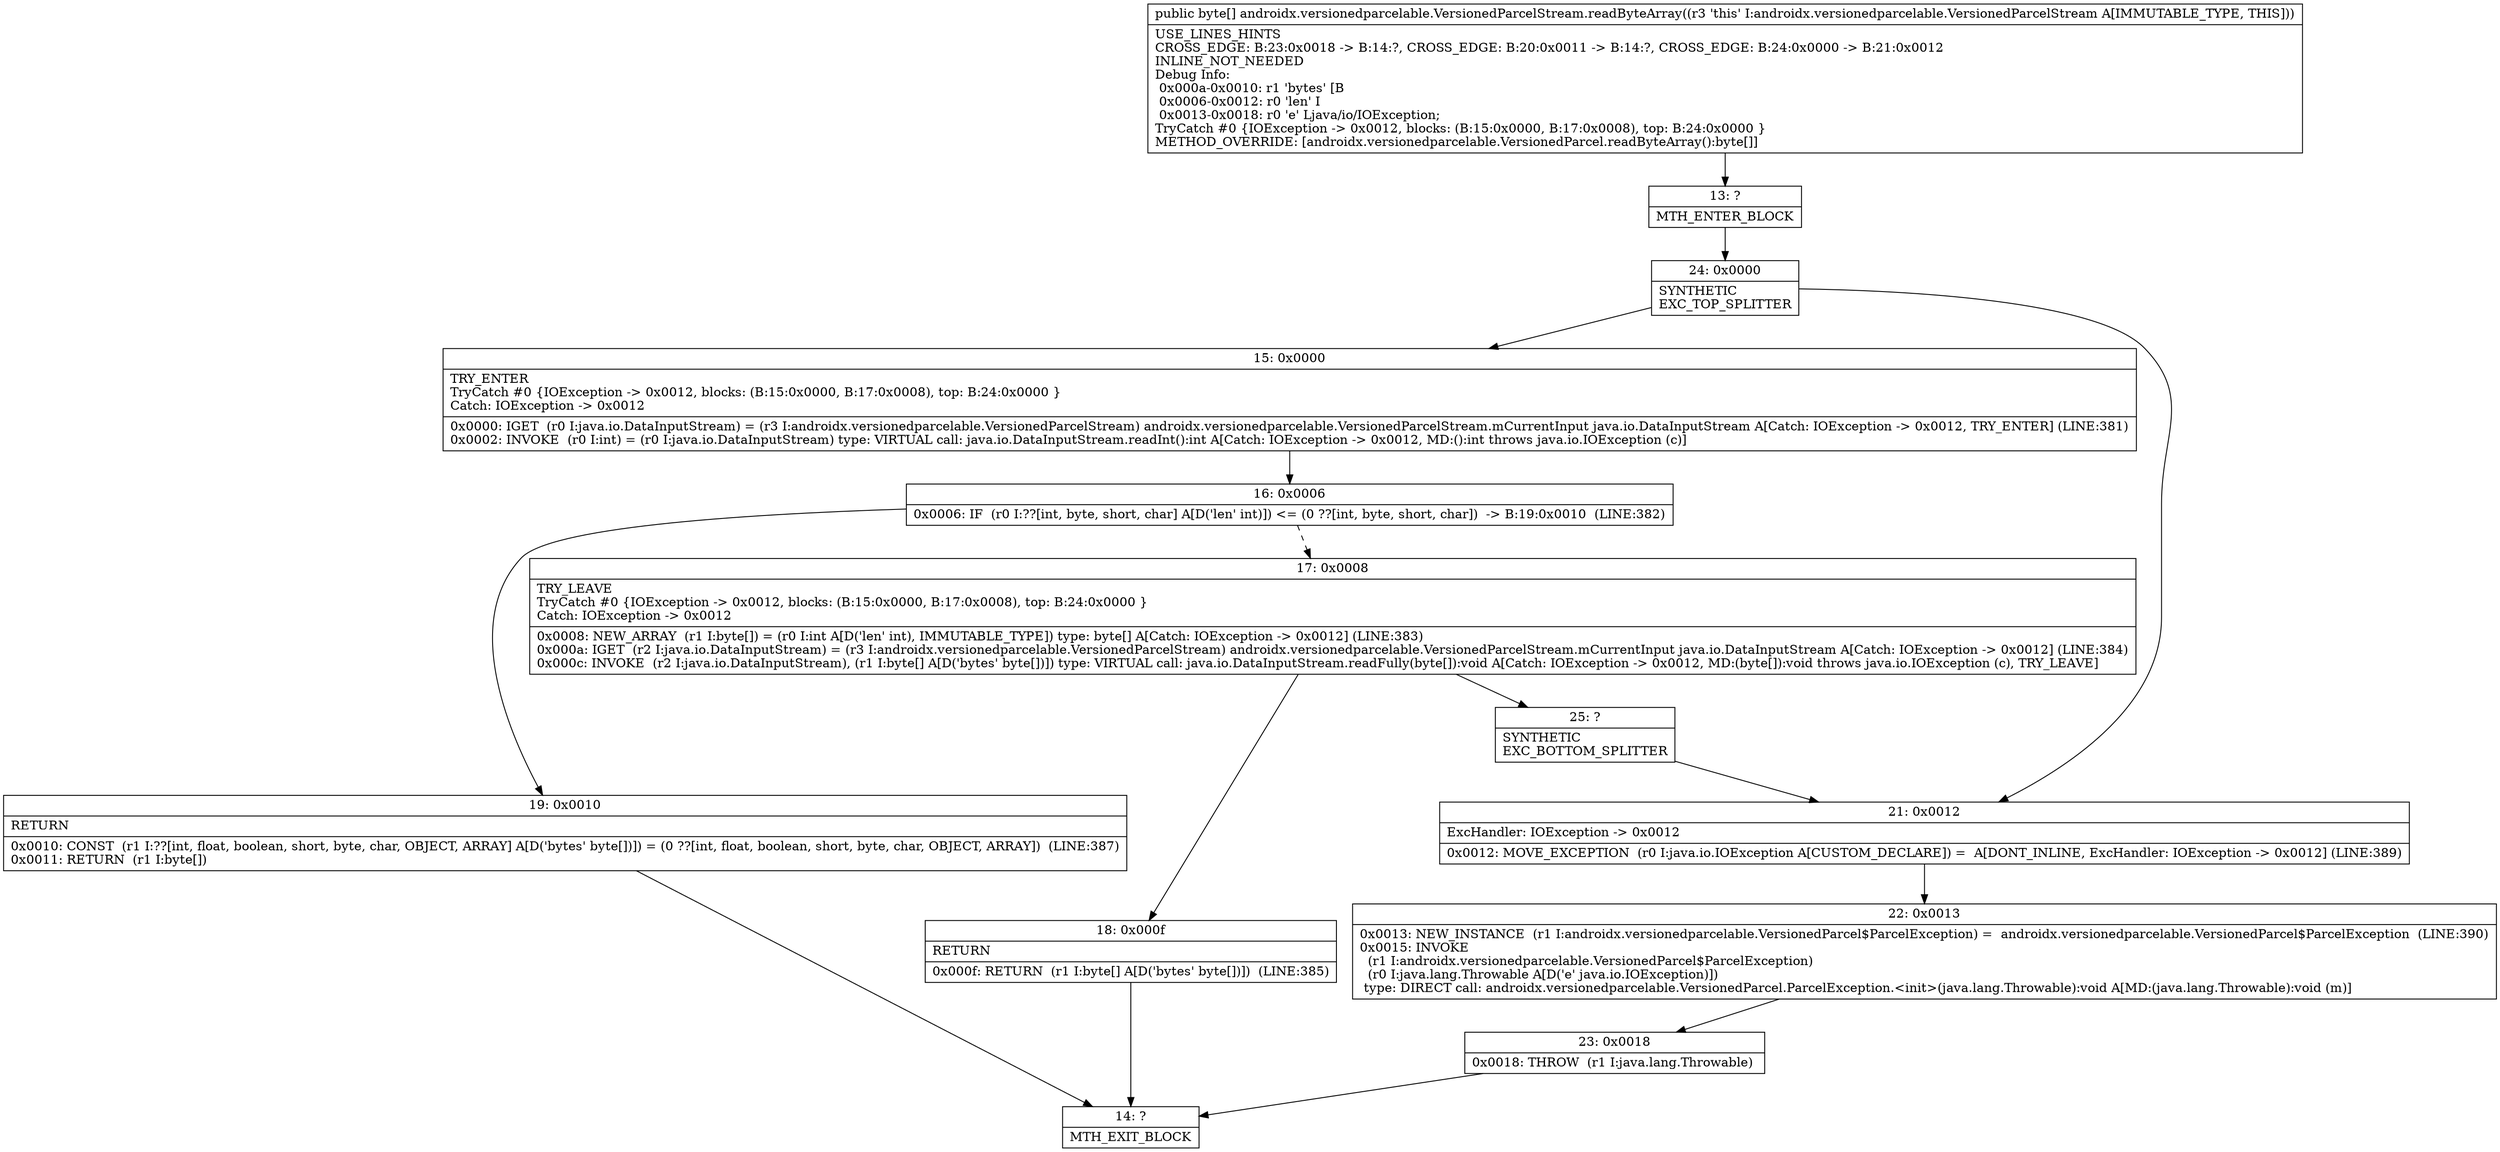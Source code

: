 digraph "CFG forandroidx.versionedparcelable.VersionedParcelStream.readByteArray()[B" {
Node_13 [shape=record,label="{13\:\ ?|MTH_ENTER_BLOCK\l}"];
Node_24 [shape=record,label="{24\:\ 0x0000|SYNTHETIC\lEXC_TOP_SPLITTER\l}"];
Node_15 [shape=record,label="{15\:\ 0x0000|TRY_ENTER\lTryCatch #0 \{IOException \-\> 0x0012, blocks: (B:15:0x0000, B:17:0x0008), top: B:24:0x0000 \}\lCatch: IOException \-\> 0x0012\l|0x0000: IGET  (r0 I:java.io.DataInputStream) = (r3 I:androidx.versionedparcelable.VersionedParcelStream) androidx.versionedparcelable.VersionedParcelStream.mCurrentInput java.io.DataInputStream A[Catch: IOException \-\> 0x0012, TRY_ENTER] (LINE:381)\l0x0002: INVOKE  (r0 I:int) = (r0 I:java.io.DataInputStream) type: VIRTUAL call: java.io.DataInputStream.readInt():int A[Catch: IOException \-\> 0x0012, MD:():int throws java.io.IOException (c)]\l}"];
Node_16 [shape=record,label="{16\:\ 0x0006|0x0006: IF  (r0 I:??[int, byte, short, char] A[D('len' int)]) \<= (0 ??[int, byte, short, char])  \-\> B:19:0x0010  (LINE:382)\l}"];
Node_17 [shape=record,label="{17\:\ 0x0008|TRY_LEAVE\lTryCatch #0 \{IOException \-\> 0x0012, blocks: (B:15:0x0000, B:17:0x0008), top: B:24:0x0000 \}\lCatch: IOException \-\> 0x0012\l|0x0008: NEW_ARRAY  (r1 I:byte[]) = (r0 I:int A[D('len' int), IMMUTABLE_TYPE]) type: byte[] A[Catch: IOException \-\> 0x0012] (LINE:383)\l0x000a: IGET  (r2 I:java.io.DataInputStream) = (r3 I:androidx.versionedparcelable.VersionedParcelStream) androidx.versionedparcelable.VersionedParcelStream.mCurrentInput java.io.DataInputStream A[Catch: IOException \-\> 0x0012] (LINE:384)\l0x000c: INVOKE  (r2 I:java.io.DataInputStream), (r1 I:byte[] A[D('bytes' byte[])]) type: VIRTUAL call: java.io.DataInputStream.readFully(byte[]):void A[Catch: IOException \-\> 0x0012, MD:(byte[]):void throws java.io.IOException (c), TRY_LEAVE]\l}"];
Node_18 [shape=record,label="{18\:\ 0x000f|RETURN\l|0x000f: RETURN  (r1 I:byte[] A[D('bytes' byte[])])  (LINE:385)\l}"];
Node_14 [shape=record,label="{14\:\ ?|MTH_EXIT_BLOCK\l}"];
Node_25 [shape=record,label="{25\:\ ?|SYNTHETIC\lEXC_BOTTOM_SPLITTER\l}"];
Node_19 [shape=record,label="{19\:\ 0x0010|RETURN\l|0x0010: CONST  (r1 I:??[int, float, boolean, short, byte, char, OBJECT, ARRAY] A[D('bytes' byte[])]) = (0 ??[int, float, boolean, short, byte, char, OBJECT, ARRAY])  (LINE:387)\l0x0011: RETURN  (r1 I:byte[]) \l}"];
Node_21 [shape=record,label="{21\:\ 0x0012|ExcHandler: IOException \-\> 0x0012\l|0x0012: MOVE_EXCEPTION  (r0 I:java.io.IOException A[CUSTOM_DECLARE]) =  A[DONT_INLINE, ExcHandler: IOException \-\> 0x0012] (LINE:389)\l}"];
Node_22 [shape=record,label="{22\:\ 0x0013|0x0013: NEW_INSTANCE  (r1 I:androidx.versionedparcelable.VersionedParcel$ParcelException) =  androidx.versionedparcelable.VersionedParcel$ParcelException  (LINE:390)\l0x0015: INVOKE  \l  (r1 I:androidx.versionedparcelable.VersionedParcel$ParcelException)\l  (r0 I:java.lang.Throwable A[D('e' java.io.IOException)])\l type: DIRECT call: androidx.versionedparcelable.VersionedParcel.ParcelException.\<init\>(java.lang.Throwable):void A[MD:(java.lang.Throwable):void (m)]\l}"];
Node_23 [shape=record,label="{23\:\ 0x0018|0x0018: THROW  (r1 I:java.lang.Throwable) \l}"];
MethodNode[shape=record,label="{public byte[] androidx.versionedparcelable.VersionedParcelStream.readByteArray((r3 'this' I:androidx.versionedparcelable.VersionedParcelStream A[IMMUTABLE_TYPE, THIS]))  | USE_LINES_HINTS\lCROSS_EDGE: B:23:0x0018 \-\> B:14:?, CROSS_EDGE: B:20:0x0011 \-\> B:14:?, CROSS_EDGE: B:24:0x0000 \-\> B:21:0x0012\lINLINE_NOT_NEEDED\lDebug Info:\l  0x000a\-0x0010: r1 'bytes' [B\l  0x0006\-0x0012: r0 'len' I\l  0x0013\-0x0018: r0 'e' Ljava\/io\/IOException;\lTryCatch #0 \{IOException \-\> 0x0012, blocks: (B:15:0x0000, B:17:0x0008), top: B:24:0x0000 \}\lMETHOD_OVERRIDE: [androidx.versionedparcelable.VersionedParcel.readByteArray():byte[]]\l}"];
MethodNode -> Node_13;Node_13 -> Node_24;
Node_24 -> Node_15;
Node_24 -> Node_21;
Node_15 -> Node_16;
Node_16 -> Node_17[style=dashed];
Node_16 -> Node_19;
Node_17 -> Node_18;
Node_17 -> Node_25;
Node_18 -> Node_14;
Node_25 -> Node_21;
Node_19 -> Node_14;
Node_21 -> Node_22;
Node_22 -> Node_23;
Node_23 -> Node_14;
}

